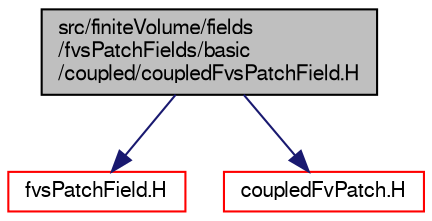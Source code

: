 digraph "src/finiteVolume/fields/fvsPatchFields/basic/coupled/coupledFvsPatchField.H"
{
  bgcolor="transparent";
  edge [fontname="FreeSans",fontsize="10",labelfontname="FreeSans",labelfontsize="10"];
  node [fontname="FreeSans",fontsize="10",shape=record];
  Node0 [label="src/finiteVolume/fields\l/fvsPatchFields/basic\l/coupled/coupledFvsPatchField.H",height=0.2,width=0.4,color="black", fillcolor="grey75", style="filled", fontcolor="black"];
  Node0 -> Node1 [color="midnightblue",fontsize="10",style="solid",fontname="FreeSans"];
  Node1 [label="fvsPatchField.H",height=0.2,width=0.4,color="red",URL="$a02711.html"];
  Node0 -> Node187 [color="midnightblue",fontsize="10",style="solid",fontname="FreeSans"];
  Node187 [label="coupledFvPatch.H",height=0.2,width=0.4,color="red",URL="$a03572.html"];
}
